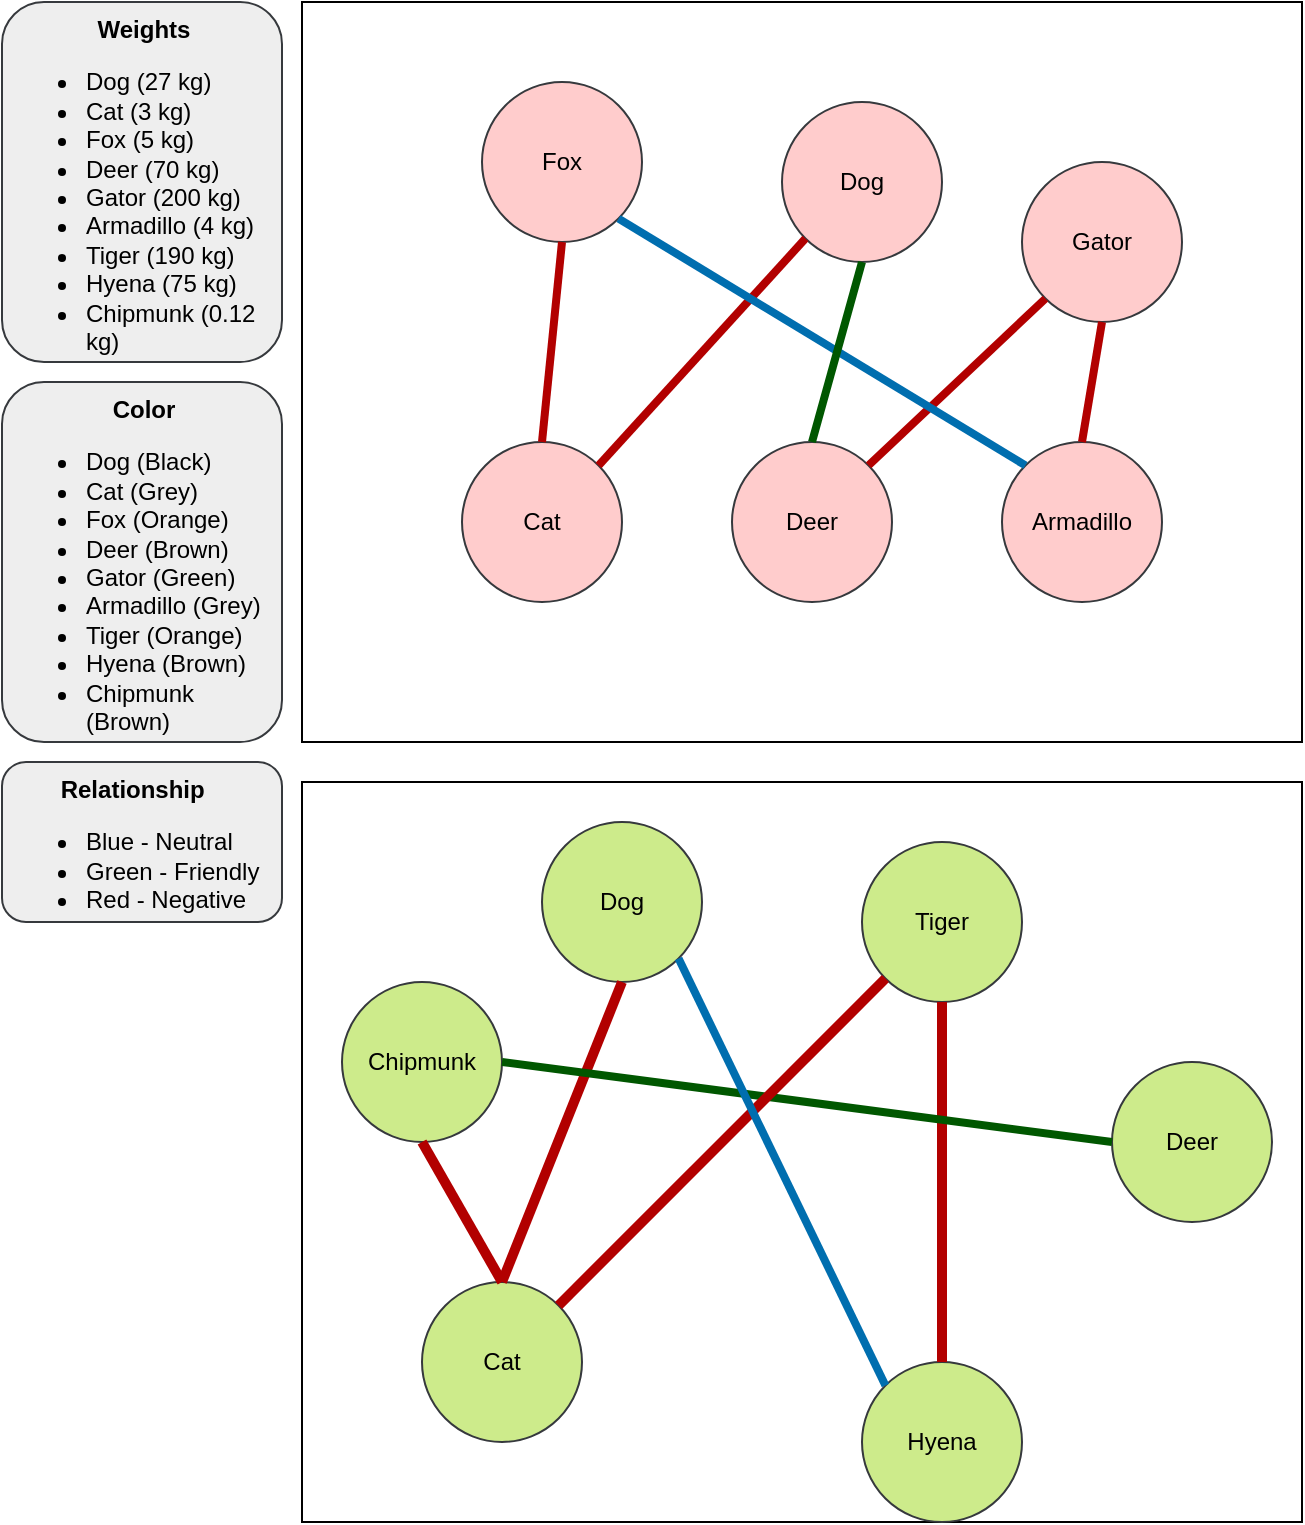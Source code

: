 <mxfile version="13.3.5" type="device"><diagram id="yfJ4uFdXnh1kCBbXuMul" name="Page-1"><mxGraphModel dx="1426" dy="905" grid="1" gridSize="10" guides="1" tooltips="1" connect="1" arrows="1" fold="1" page="1" pageScale="1" pageWidth="850" pageHeight="1100" math="0" shadow="0"><root><mxCell id="0"/><mxCell id="1" parent="0"/><mxCell id="EEbF5-FcYSDOQn4RwmBV-27" value="" style="rounded=0;whiteSpace=wrap;html=1;" parent="1" vertex="1"><mxGeometry x="210" y="20" width="500" height="370" as="geometry"/></mxCell><mxCell id="EEbF5-FcYSDOQn4RwmBV-26" value="" style="rounded=0;whiteSpace=wrap;html=1;" parent="1" vertex="1"><mxGeometry x="210" y="410" width="500" height="370" as="geometry"/></mxCell><mxCell id="EEbF5-FcYSDOQn4RwmBV-1" value="Dog" style="ellipse;whiteSpace=wrap;html=1;aspect=fixed;fillColor=#ffcccc;strokeColor=#36393d;" parent="1" vertex="1"><mxGeometry x="450" y="70" width="80" height="80" as="geometry"/></mxCell><mxCell id="EEbF5-FcYSDOQn4RwmBV-2" value="Cat" style="ellipse;whiteSpace=wrap;html=1;aspect=fixed;fillColor=#ffcccc;strokeColor=#36393d;" parent="1" vertex="1"><mxGeometry x="290" y="240" width="80" height="80" as="geometry"/></mxCell><mxCell id="EEbF5-FcYSDOQn4RwmBV-3" value="Gator" style="ellipse;whiteSpace=wrap;html=1;aspect=fixed;fillColor=#ffcccc;strokeColor=#36393d;" parent="1" vertex="1"><mxGeometry x="570" y="100" width="80" height="80" as="geometry"/></mxCell><mxCell id="EEbF5-FcYSDOQn4RwmBV-4" value="Deer" style="ellipse;whiteSpace=wrap;html=1;aspect=fixed;fillColor=#ffcccc;strokeColor=#36393d;" parent="1" vertex="1"><mxGeometry x="425" y="240" width="80" height="80" as="geometry"/></mxCell><mxCell id="EEbF5-FcYSDOQn4RwmBV-5" value="Armadillo" style="ellipse;whiteSpace=wrap;html=1;aspect=fixed;fillColor=#ffcccc;strokeColor=#36393d;" parent="1" vertex="1"><mxGeometry x="560" y="240" width="80" height="80" as="geometry"/></mxCell><mxCell id="EEbF5-FcYSDOQn4RwmBV-6" value="Fox" style="ellipse;whiteSpace=wrap;html=1;aspect=fixed;fillColor=#ffcccc;strokeColor=#36393d;" parent="1" vertex="1"><mxGeometry x="300" y="60" width="80" height="80" as="geometry"/></mxCell><mxCell id="EEbF5-FcYSDOQn4RwmBV-7" value="Dog" style="ellipse;whiteSpace=wrap;html=1;aspect=fixed;fillColor=#cdeb8b;strokeColor=#36393d;" parent="1" vertex="1"><mxGeometry x="330" y="430" width="80" height="80" as="geometry"/></mxCell><mxCell id="EEbF5-FcYSDOQn4RwmBV-8" value="Cat" style="ellipse;whiteSpace=wrap;html=1;aspect=fixed;fillColor=#cdeb8b;strokeColor=#36393d;" parent="1" vertex="1"><mxGeometry x="270" y="660" width="80" height="80" as="geometry"/></mxCell><mxCell id="EEbF5-FcYSDOQn4RwmBV-9" value="Tiger" style="ellipse;whiteSpace=wrap;html=1;aspect=fixed;fillColor=#cdeb8b;strokeColor=#36393d;" parent="1" vertex="1"><mxGeometry x="490" y="440" width="80" height="80" as="geometry"/></mxCell><mxCell id="EEbF5-FcYSDOQn4RwmBV-10" value="Deer" style="ellipse;whiteSpace=wrap;html=1;aspect=fixed;fillColor=#cdeb8b;strokeColor=#36393d;" parent="1" vertex="1"><mxGeometry x="615" y="550" width="80" height="80" as="geometry"/></mxCell><mxCell id="EEbF5-FcYSDOQn4RwmBV-11" value="Hyena" style="ellipse;whiteSpace=wrap;html=1;aspect=fixed;fillColor=#cdeb8b;strokeColor=#36393d;" parent="1" vertex="1"><mxGeometry x="490" y="700" width="80" height="80" as="geometry"/></mxCell><mxCell id="EEbF5-FcYSDOQn4RwmBV-12" value="Chipmunk" style="ellipse;whiteSpace=wrap;html=1;aspect=fixed;fillColor=#cdeb8b;strokeColor=#36393d;" parent="1" vertex="1"><mxGeometry x="230" y="510" width="80" height="80" as="geometry"/></mxCell><mxCell id="EEbF5-FcYSDOQn4RwmBV-13" value="" style="endArrow=none;html=1;entryX=0.5;entryY=1;entryDx=0;entryDy=0;fillColor=#e51400;strokeColor=#B20000;strokeWidth=4;" parent="1" target="EEbF5-FcYSDOQn4RwmBV-6" edge="1"><mxGeometry width="50" height="50" relative="1" as="geometry"><mxPoint x="330" y="240" as="sourcePoint"/><mxPoint x="450" y="470" as="targetPoint"/></mxGeometry></mxCell><mxCell id="EEbF5-FcYSDOQn4RwmBV-14" value="" style="endArrow=none;html=1;entryX=0;entryY=1;entryDx=0;entryDy=0;exitX=1;exitY=0;exitDx=0;exitDy=0;fillColor=#e51400;strokeColor=#B20000;strokeWidth=4;" parent="1" source="EEbF5-FcYSDOQn4RwmBV-2" target="EEbF5-FcYSDOQn4RwmBV-1" edge="1"><mxGeometry width="50" height="50" relative="1" as="geometry"><mxPoint x="390" y="210" as="sourcePoint"/><mxPoint x="440" y="160" as="targetPoint"/></mxGeometry></mxCell><mxCell id="EEbF5-FcYSDOQn4RwmBV-15" value="" style="endArrow=none;html=1;entryX=0;entryY=1;entryDx=0;entryDy=0;exitX=1;exitY=0;exitDx=0;exitDy=0;fillColor=#e51400;strokeColor=#B20000;strokeWidth=4;" parent="1" source="EEbF5-FcYSDOQn4RwmBV-4" target="EEbF5-FcYSDOQn4RwmBV-3" edge="1"><mxGeometry width="50" height="50" relative="1" as="geometry"><mxPoint x="520" y="210" as="sourcePoint"/><mxPoint x="570" y="160" as="targetPoint"/></mxGeometry></mxCell><mxCell id="EEbF5-FcYSDOQn4RwmBV-16" value="" style="endArrow=none;html=1;entryX=0;entryY=0;entryDx=0;entryDy=0;exitX=1;exitY=1;exitDx=0;exitDy=0;fillColor=#1ba1e2;strokeColor=#006EAF;strokeWidth=4;" parent="1" source="EEbF5-FcYSDOQn4RwmBV-6" target="EEbF5-FcYSDOQn4RwmBV-5" edge="1"><mxGeometry width="50" height="50" relative="1" as="geometry"><mxPoint x="510" y="450" as="sourcePoint"/><mxPoint x="560" y="400" as="targetPoint"/></mxGeometry></mxCell><mxCell id="EEbF5-FcYSDOQn4RwmBV-17" value="" style="endArrow=none;html=1;entryX=0.5;entryY=1;entryDx=0;entryDy=0;exitX=0.5;exitY=0;exitDx=0;exitDy=0;fillColor=#008a00;strokeColor=#005700;strokeWidth=4;" parent="1" source="EEbF5-FcYSDOQn4RwmBV-4" target="EEbF5-FcYSDOQn4RwmBV-1" edge="1"><mxGeometry width="50" height="50" relative="1" as="geometry"><mxPoint x="520" y="460" as="sourcePoint"/><mxPoint x="570" y="410" as="targetPoint"/></mxGeometry></mxCell><mxCell id="EEbF5-FcYSDOQn4RwmBV-18" value="" style="endArrow=none;html=1;entryX=0.5;entryY=1;entryDx=0;entryDy=0;exitX=0.5;exitY=0;exitDx=0;exitDy=0;fillColor=#e51400;strokeColor=#B20000;strokeWidth=4;" parent="1" source="EEbF5-FcYSDOQn4RwmBV-5" target="EEbF5-FcYSDOQn4RwmBV-3" edge="1"><mxGeometry width="50" height="50" relative="1" as="geometry"><mxPoint x="530" y="470" as="sourcePoint"/><mxPoint x="580" y="420" as="targetPoint"/></mxGeometry></mxCell><mxCell id="EEbF5-FcYSDOQn4RwmBV-19" value="" style="endArrow=none;html=1;exitX=0.5;exitY=0;exitDx=0;exitDy=0;entryX=0.5;entryY=1;entryDx=0;entryDy=0;fillColor=#e51400;strokeColor=#B20000;strokeWidth=5;" parent="1" source="EEbF5-FcYSDOQn4RwmBV-8" target="EEbF5-FcYSDOQn4RwmBV-7" edge="1"><mxGeometry width="50" height="50" relative="1" as="geometry"><mxPoint x="360" y="610" as="sourcePoint"/><mxPoint x="410" y="560" as="targetPoint"/></mxGeometry></mxCell><mxCell id="EEbF5-FcYSDOQn4RwmBV-20" value="" style="endArrow=none;html=1;entryX=0.5;entryY=1;entryDx=0;entryDy=0;exitX=0.5;exitY=0;exitDx=0;exitDy=0;fillColor=#e51400;strokeColor=#B20000;strokeWidth=5;" parent="1" source="EEbF5-FcYSDOQn4RwmBV-11" target="EEbF5-FcYSDOQn4RwmBV-9" edge="1"><mxGeometry width="50" height="50" relative="1" as="geometry"><mxPoint x="700" y="440" as="sourcePoint"/><mxPoint x="750" y="390" as="targetPoint"/></mxGeometry></mxCell><mxCell id="EEbF5-FcYSDOQn4RwmBV-21" value="" style="endArrow=none;html=1;entryX=0;entryY=0.5;entryDx=0;entryDy=0;exitX=1;exitY=0.5;exitDx=0;exitDy=0;fillColor=#008a00;strokeColor=#005700;strokeWidth=4;" parent="1" source="EEbF5-FcYSDOQn4RwmBV-12" target="EEbF5-FcYSDOQn4RwmBV-10" edge="1"><mxGeometry width="50" height="50" relative="1" as="geometry"><mxPoint x="710" y="450" as="sourcePoint"/><mxPoint x="760" y="400" as="targetPoint"/></mxGeometry></mxCell><mxCell id="EEbF5-FcYSDOQn4RwmBV-22" value="" style="endArrow=none;html=1;entryX=0;entryY=1;entryDx=0;entryDy=0;fillColor=#e51400;strokeColor=#B20000;strokeWidth=5;" parent="1" source="EEbF5-FcYSDOQn4RwmBV-8" target="EEbF5-FcYSDOQn4RwmBV-9" edge="1"><mxGeometry width="50" height="50" relative="1" as="geometry"><mxPoint x="720" y="460" as="sourcePoint"/><mxPoint x="770" y="410" as="targetPoint"/></mxGeometry></mxCell><mxCell id="EEbF5-FcYSDOQn4RwmBV-23" value="" style="endArrow=none;html=1;entryX=0.5;entryY=1;entryDx=0;entryDy=0;exitX=0.5;exitY=0;exitDx=0;exitDy=0;fillColor=#e51400;strokeColor=#B20000;strokeWidth=5;" parent="1" source="EEbF5-FcYSDOQn4RwmBV-8" target="EEbF5-FcYSDOQn4RwmBV-12" edge="1"><mxGeometry width="50" height="50" relative="1" as="geometry"><mxPoint x="180" y="650" as="sourcePoint"/><mxPoint x="230" y="600" as="targetPoint"/></mxGeometry></mxCell><mxCell id="EEbF5-FcYSDOQn4RwmBV-24" value="" style="endArrow=none;html=1;entryX=1;entryY=1;entryDx=0;entryDy=0;exitX=0;exitY=0;exitDx=0;exitDy=0;fillColor=#1ba1e2;strokeColor=#006EAF;strokeWidth=4;" parent="1" source="EEbF5-FcYSDOQn4RwmBV-11" target="EEbF5-FcYSDOQn4RwmBV-7" edge="1"><mxGeometry width="50" height="50" relative="1" as="geometry"><mxPoint x="668.284" y="509.996" as="sourcePoint"/><mxPoint x="831.716" y="346.564" as="targetPoint"/></mxGeometry></mxCell><mxCell id="EEbF5-FcYSDOQn4RwmBV-28" value="&lt;div style=&quot;text-align: center&quot;&gt;&lt;b&gt;Weights&lt;/b&gt;&lt;/div&gt;&lt;ul&gt;&lt;li&gt;Dog (27 kg)&lt;/li&gt;&lt;li&gt;Cat (3 kg)&lt;/li&gt;&lt;li&gt;Fox (5 kg)&lt;/li&gt;&lt;li&gt;Deer (70 kg)&lt;/li&gt;&lt;li&gt;Gator (200 kg)&lt;/li&gt;&lt;li&gt;Armadillo (4 kg)&lt;/li&gt;&lt;li&gt;Tiger (190 kg)&lt;/li&gt;&lt;li&gt;Hyena (75 kg)&lt;/li&gt;&lt;li&gt;Chipmunk (0.12 kg)&lt;/li&gt;&lt;/ul&gt;" style="rounded=1;whiteSpace=wrap;html=1;align=left;verticalAlign=top;fillColor=#eeeeee;strokeColor=#36393d;" parent="1" vertex="1"><mxGeometry x="60" y="20" width="140" height="180" as="geometry"/></mxCell><mxCell id="EEbF5-FcYSDOQn4RwmBV-29" value="&lt;div style=&quot;text-align: center&quot;&gt;&lt;b&gt;Color&lt;/b&gt;&lt;/div&gt;&lt;ul&gt;&lt;li&gt;Dog (Black)&lt;/li&gt;&lt;li&gt;Cat (Grey)&lt;/li&gt;&lt;li&gt;Fox (Orange)&lt;/li&gt;&lt;li&gt;Deer (Brown)&lt;/li&gt;&lt;li&gt;Gator (Green)&lt;/li&gt;&lt;li&gt;Armadillo (Grey)&lt;/li&gt;&lt;li&gt;Tiger (Orange)&lt;/li&gt;&lt;li&gt;Hyena (Brown)&lt;/li&gt;&lt;li&gt;Chipmunk (Brown)&lt;/li&gt;&lt;/ul&gt;" style="rounded=1;whiteSpace=wrap;html=1;align=left;verticalAlign=top;fillColor=#eeeeee;strokeColor=#36393d;" parent="1" vertex="1"><mxGeometry x="60" y="210" width="140" height="180" as="geometry"/></mxCell><mxCell id="j0JnG9CYafKGIK49VDJR-1" value="&lt;div style=&quot;text-align: center&quot;&gt;&lt;b&gt;Relationship&lt;/b&gt;&lt;/div&gt;&lt;ul&gt;&lt;li&gt;Blue - Neutral&lt;/li&gt;&lt;li&gt;Green - Friendly&lt;/li&gt;&lt;li&gt;Red - Negative&lt;/li&gt;&lt;/ul&gt;" style="rounded=1;whiteSpace=wrap;html=1;align=left;fillColor=#eeeeee;strokeColor=#36393d;verticalAlign=top;" vertex="1" parent="1"><mxGeometry x="60" y="400" width="140" height="80" as="geometry"/></mxCell></root></mxGraphModel></diagram></mxfile>